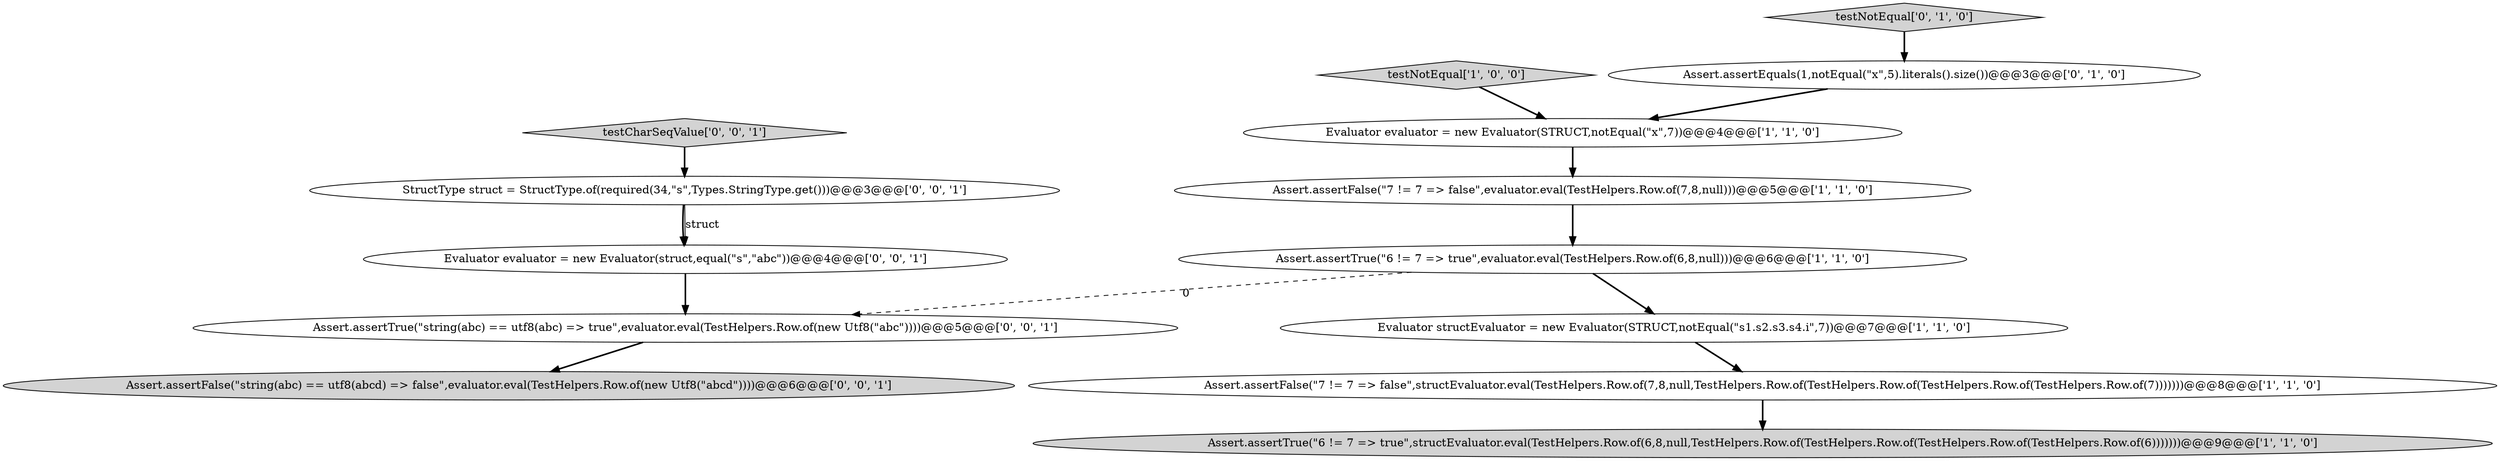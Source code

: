 digraph {
6 [style = filled, label = "Assert.assertTrue(\"6 != 7 => true\",evaluator.eval(TestHelpers.Row.of(6,8,null)))@@@6@@@['1', '1', '0']", fillcolor = white, shape = ellipse image = "AAA0AAABBB1BBB"];
3 [style = filled, label = "testNotEqual['1', '0', '0']", fillcolor = lightgray, shape = diamond image = "AAA0AAABBB1BBB"];
8 [style = filled, label = "testNotEqual['0', '1', '0']", fillcolor = lightgray, shape = diamond image = "AAA0AAABBB2BBB"];
12 [style = filled, label = "Assert.assertTrue(\"string(abc) == utf8(abc) => true\",evaluator.eval(TestHelpers.Row.of(new Utf8(\"abc\"))))@@@5@@@['0', '0', '1']", fillcolor = white, shape = ellipse image = "AAA0AAABBB3BBB"];
2 [style = filled, label = "Assert.assertFalse(\"7 != 7 => false\",evaluator.eval(TestHelpers.Row.of(7,8,null)))@@@5@@@['1', '1', '0']", fillcolor = white, shape = ellipse image = "AAA0AAABBB1BBB"];
11 [style = filled, label = "testCharSeqValue['0', '0', '1']", fillcolor = lightgray, shape = diamond image = "AAA0AAABBB3BBB"];
4 [style = filled, label = "Assert.assertTrue(\"6 != 7 => true\",structEvaluator.eval(TestHelpers.Row.of(6,8,null,TestHelpers.Row.of(TestHelpers.Row.of(TestHelpers.Row.of(TestHelpers.Row.of(6)))))))@@@9@@@['1', '1', '0']", fillcolor = lightgray, shape = ellipse image = "AAA0AAABBB1BBB"];
7 [style = filled, label = "Assert.assertEquals(1,notEqual(\"x\",5).literals().size())@@@3@@@['0', '1', '0']", fillcolor = white, shape = ellipse image = "AAA1AAABBB2BBB"];
10 [style = filled, label = "Assert.assertFalse(\"string(abc) == utf8(abcd) => false\",evaluator.eval(TestHelpers.Row.of(new Utf8(\"abcd\"))))@@@6@@@['0', '0', '1']", fillcolor = lightgray, shape = ellipse image = "AAA0AAABBB3BBB"];
13 [style = filled, label = "StructType struct = StructType.of(required(34,\"s\",Types.StringType.get()))@@@3@@@['0', '0', '1']", fillcolor = white, shape = ellipse image = "AAA0AAABBB3BBB"];
1 [style = filled, label = "Assert.assertFalse(\"7 != 7 => false\",structEvaluator.eval(TestHelpers.Row.of(7,8,null,TestHelpers.Row.of(TestHelpers.Row.of(TestHelpers.Row.of(TestHelpers.Row.of(7)))))))@@@8@@@['1', '1', '0']", fillcolor = white, shape = ellipse image = "AAA0AAABBB1BBB"];
9 [style = filled, label = "Evaluator evaluator = new Evaluator(struct,equal(\"s\",\"abc\"))@@@4@@@['0', '0', '1']", fillcolor = white, shape = ellipse image = "AAA0AAABBB3BBB"];
0 [style = filled, label = "Evaluator evaluator = new Evaluator(STRUCT,notEqual(\"x\",7))@@@4@@@['1', '1', '0']", fillcolor = white, shape = ellipse image = "AAA0AAABBB1BBB"];
5 [style = filled, label = "Evaluator structEvaluator = new Evaluator(STRUCT,notEqual(\"s1.s2.s3.s4.i\",7))@@@7@@@['1', '1', '0']", fillcolor = white, shape = ellipse image = "AAA0AAABBB1BBB"];
2->6 [style = bold, label=""];
8->7 [style = bold, label=""];
12->10 [style = bold, label=""];
6->12 [style = dashed, label="0"];
13->9 [style = bold, label=""];
13->9 [style = solid, label="struct"];
0->2 [style = bold, label=""];
3->0 [style = bold, label=""];
7->0 [style = bold, label=""];
11->13 [style = bold, label=""];
6->5 [style = bold, label=""];
9->12 [style = bold, label=""];
1->4 [style = bold, label=""];
5->1 [style = bold, label=""];
}
